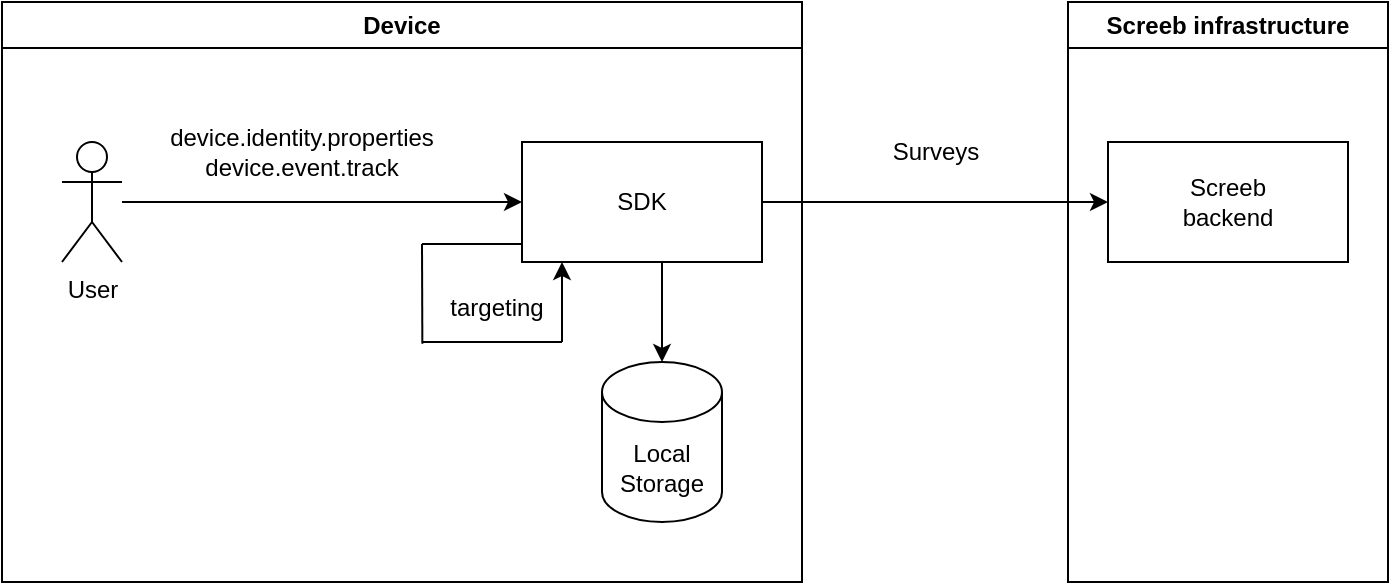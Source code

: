 <mxfile>
    <diagram id="64N3s-04ulbaWU4UtONm" name="Page-1">
        <mxGraphModel dx="1028" dy="493" grid="1" gridSize="10" guides="1" tooltips="1" connect="1" arrows="1" fold="1" page="1" pageScale="1" pageWidth="827" pageHeight="1169" math="0" shadow="0">
            <root>
                <mxCell id="0"/>
                <mxCell id="1" parent="0"/>
                <mxCell id="7" style="edgeStyle=none;html=1;entryX=0;entryY=0.5;entryDx=0;entryDy=0;" parent="1" source="3" target="4" edge="1">
                    <mxGeometry relative="1" as="geometry"/>
                </mxCell>
                <mxCell id="27" style="edgeStyle=none;html=1;entryX=0.5;entryY=0;entryDx=0;entryDy=0;entryPerimeter=0;" parent="1" target="26" edge="1">
                    <mxGeometry relative="1" as="geometry">
                        <mxPoint x="350" y="180" as="sourcePoint"/>
                    </mxGeometry>
                </mxCell>
                <mxCell id="3" value="SDK" style="rounded=0;whiteSpace=wrap;html=1;" parent="1" vertex="1">
                    <mxGeometry x="280" y="120" width="120" height="60" as="geometry"/>
                </mxCell>
                <mxCell id="4" value="Screeb&lt;br&gt;backend" style="rounded=0;whiteSpace=wrap;html=1;" parent="1" vertex="1">
                    <mxGeometry x="573" y="120" width="120" height="60" as="geometry"/>
                </mxCell>
                <mxCell id="6" style="edgeStyle=none;html=1;entryX=0;entryY=0.5;entryDx=0;entryDy=0;" parent="1" source="5" target="3" edge="1">
                    <mxGeometry relative="1" as="geometry"/>
                </mxCell>
                <mxCell id="5" value="User" style="shape=umlActor;verticalLabelPosition=bottom;verticalAlign=top;html=1;outlineConnect=0;" parent="1" vertex="1">
                    <mxGeometry x="50" y="120" width="30" height="60" as="geometry"/>
                </mxCell>
                <mxCell id="8" value="device.identity.properties&lt;br&gt;device.event.track" style="text;html=1;strokeColor=none;fillColor=none;align=center;verticalAlign=middle;whiteSpace=wrap;rounded=0;" parent="1" vertex="1">
                    <mxGeometry x="140" y="110" width="60" height="30" as="geometry"/>
                </mxCell>
                <mxCell id="11" value="Device" style="swimlane;whiteSpace=wrap;html=1;" parent="1" vertex="1">
                    <mxGeometry x="20" y="50" width="400" height="290" as="geometry"/>
                </mxCell>
                <mxCell id="21" value="" style="endArrow=none;html=1;" parent="11" edge="1">
                    <mxGeometry width="50" height="50" relative="1" as="geometry">
                        <mxPoint x="260" y="121" as="sourcePoint"/>
                        <mxPoint x="210" y="121" as="targetPoint"/>
                    </mxGeometry>
                </mxCell>
                <mxCell id="22" value="" style="endArrow=none;html=1;" parent="11" edge="1">
                    <mxGeometry width="50" height="50" relative="1" as="geometry">
                        <mxPoint x="210" y="170" as="sourcePoint"/>
                        <mxPoint x="280" y="170" as="targetPoint"/>
                    </mxGeometry>
                </mxCell>
                <mxCell id="23" value="targeting" style="text;html=1;align=center;verticalAlign=middle;resizable=0;points=[];autosize=1;strokeColor=none;fillColor=none;" parent="11" vertex="1">
                    <mxGeometry x="212" y="138" width="70" height="30" as="geometry"/>
                </mxCell>
                <mxCell id="24" value="" style="endArrow=classic;html=1;" parent="11" edge="1">
                    <mxGeometry width="50" height="50" relative="1" as="geometry">
                        <mxPoint x="280" y="170" as="sourcePoint"/>
                        <mxPoint x="280" y="130" as="targetPoint"/>
                    </mxGeometry>
                </mxCell>
                <mxCell id="25" value="" style="endArrow=none;html=1;exitX=-0.026;exitY=0.962;exitDx=0;exitDy=0;exitPerimeter=0;" parent="11" edge="1">
                    <mxGeometry width="50" height="50" relative="1" as="geometry">
                        <mxPoint x="210.18" y="170.86" as="sourcePoint"/>
                        <mxPoint x="210" y="121" as="targetPoint"/>
                    </mxGeometry>
                </mxCell>
                <mxCell id="26" value="Local&lt;br&gt;Storage" style="shape=cylinder3;whiteSpace=wrap;html=1;boundedLbl=1;backgroundOutline=1;size=15;" parent="11" vertex="1">
                    <mxGeometry x="300" y="180" width="60" height="80" as="geometry"/>
                </mxCell>
                <mxCell id="12" value="Screeb infrastructure" style="swimlane;whiteSpace=wrap;html=1;" parent="1" vertex="1">
                    <mxGeometry x="553" y="50" width="160" height="290" as="geometry"/>
                </mxCell>
                <mxCell id="32" value="Surveys" style="text;html=1;strokeColor=none;fillColor=none;align=center;verticalAlign=middle;whiteSpace=wrap;rounded=0;" vertex="1" parent="1">
                    <mxGeometry x="432" y="110" width="110" height="30" as="geometry"/>
                </mxCell>
            </root>
        </mxGraphModel>
    </diagram>
</mxfile>